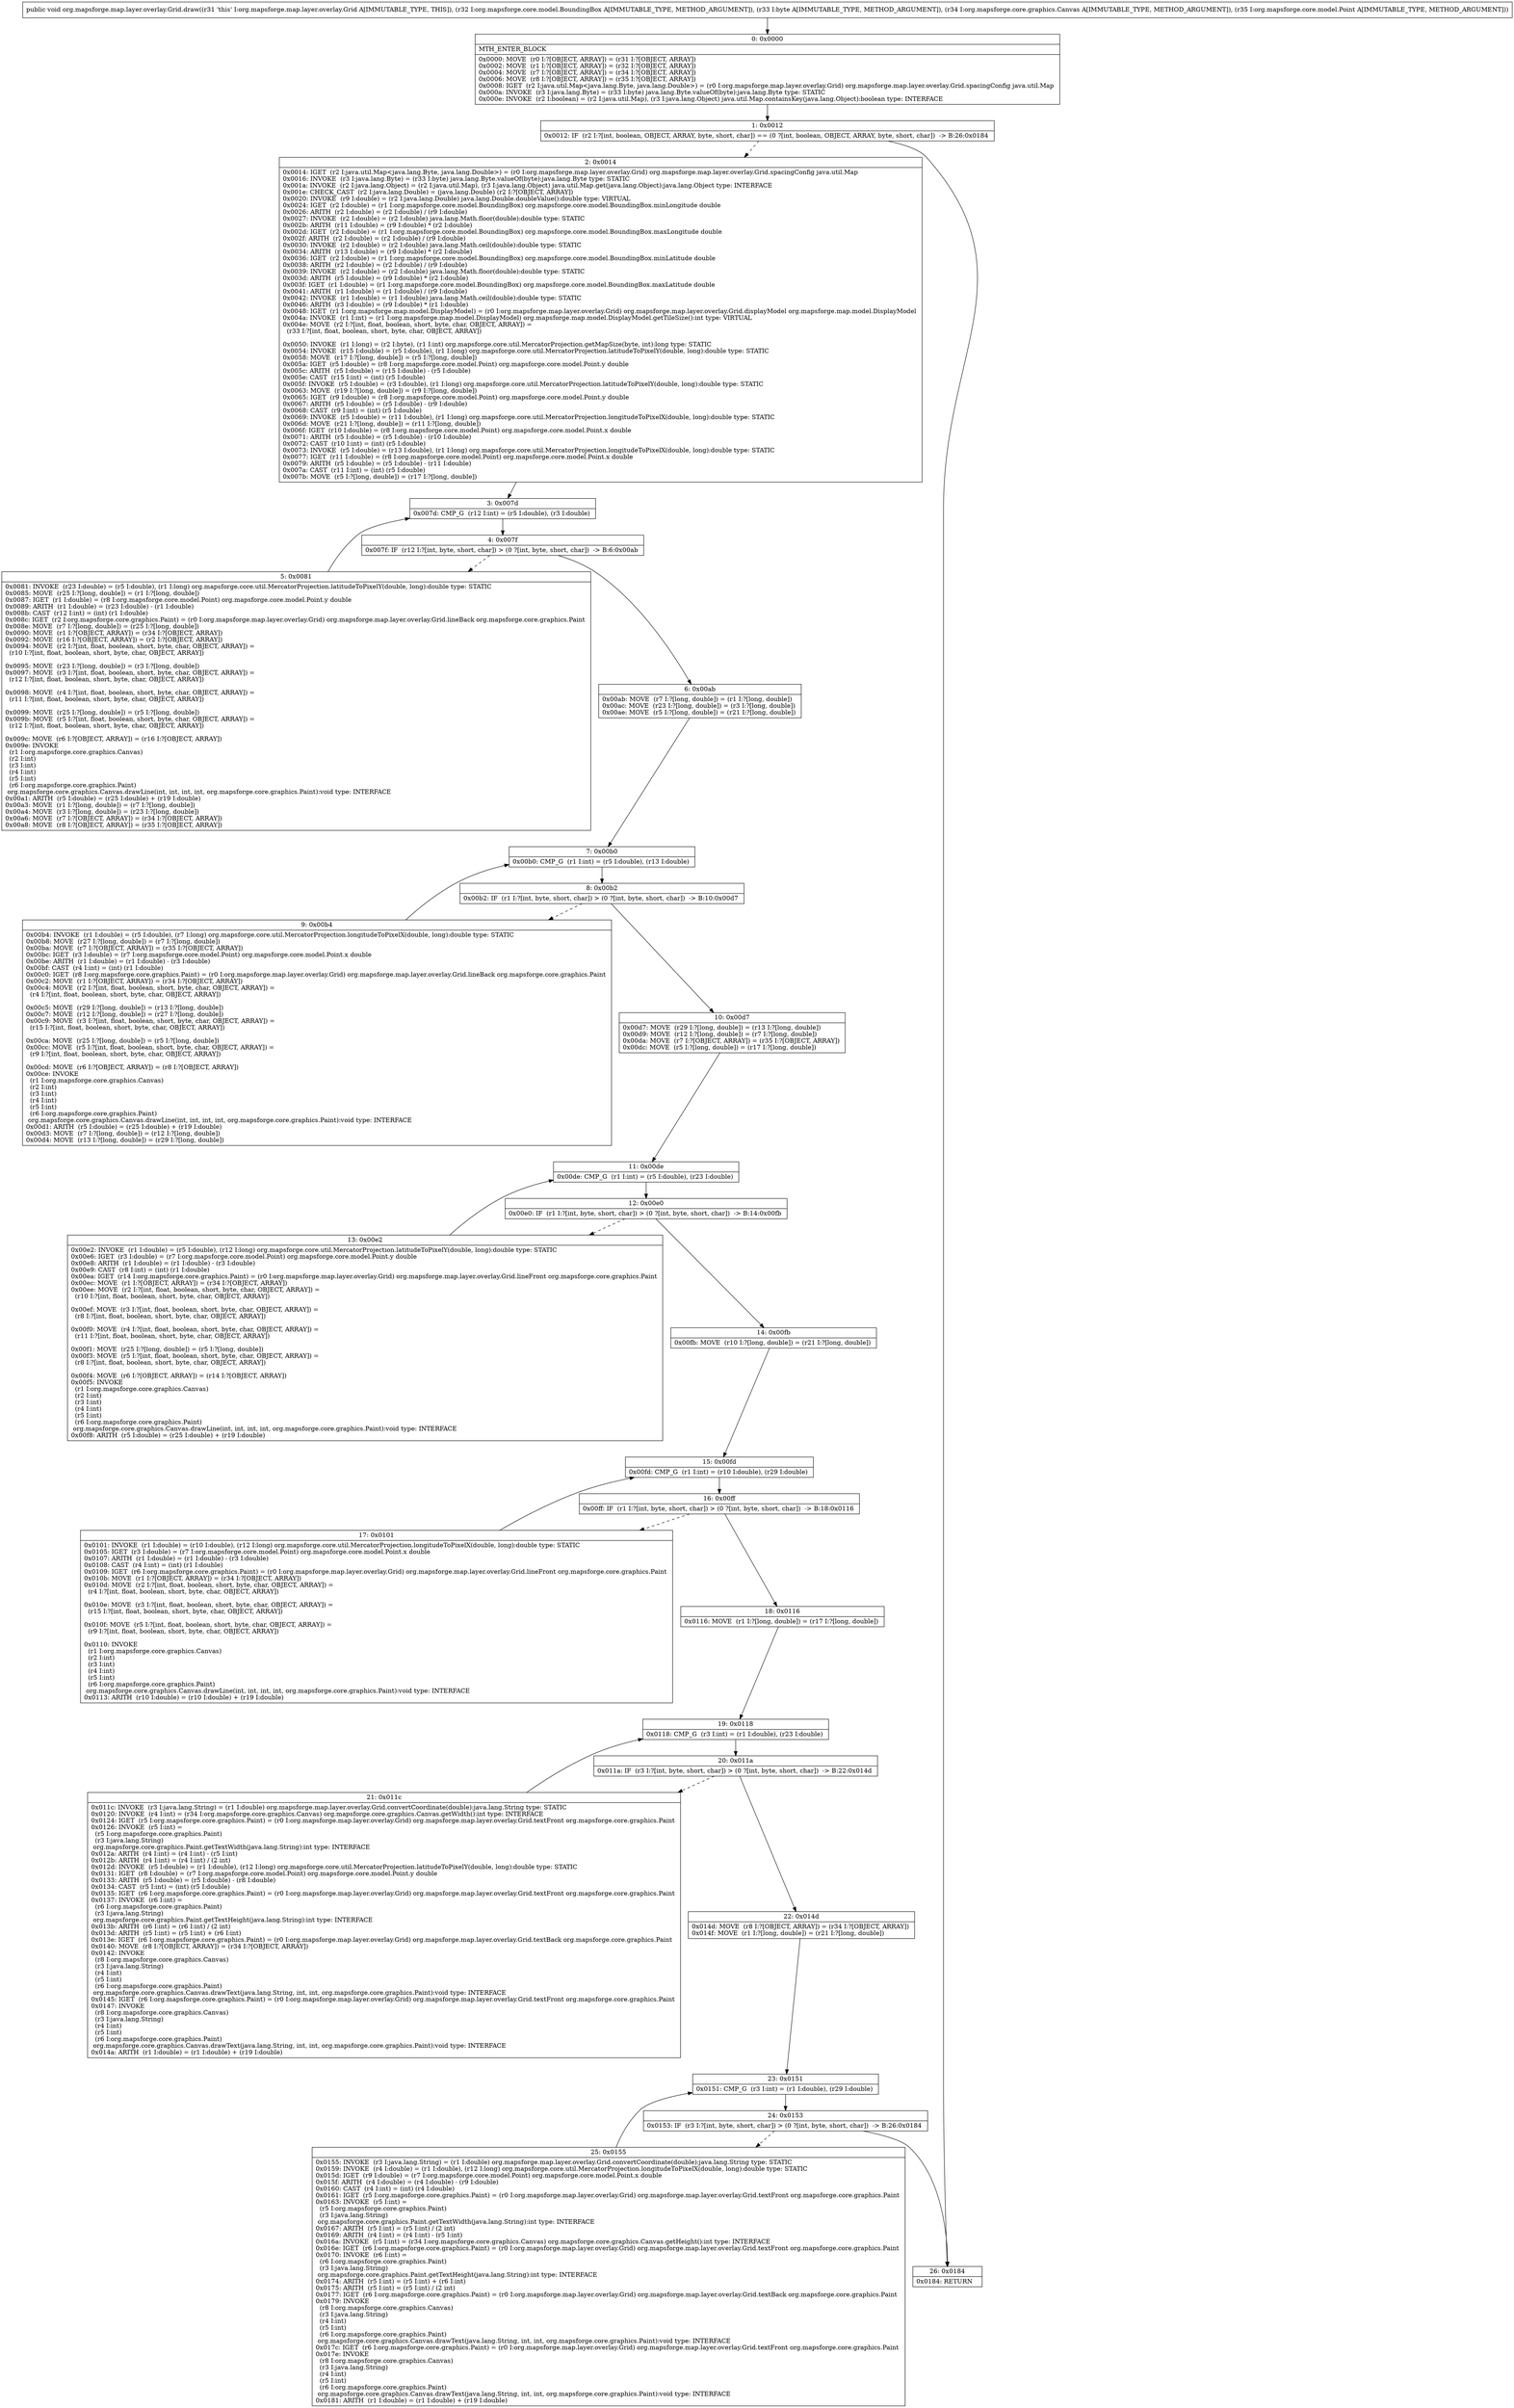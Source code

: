 digraph "CFG fororg.mapsforge.map.layer.overlay.Grid.draw(Lorg\/mapsforge\/core\/model\/BoundingBox;BLorg\/mapsforge\/core\/graphics\/Canvas;Lorg\/mapsforge\/core\/model\/Point;)V" {
Node_0 [shape=record,label="{0\:\ 0x0000|MTH_ENTER_BLOCK\l|0x0000: MOVE  (r0 I:?[OBJECT, ARRAY]) = (r31 I:?[OBJECT, ARRAY]) \l0x0002: MOVE  (r1 I:?[OBJECT, ARRAY]) = (r32 I:?[OBJECT, ARRAY]) \l0x0004: MOVE  (r7 I:?[OBJECT, ARRAY]) = (r34 I:?[OBJECT, ARRAY]) \l0x0006: MOVE  (r8 I:?[OBJECT, ARRAY]) = (r35 I:?[OBJECT, ARRAY]) \l0x0008: IGET  (r2 I:java.util.Map\<java.lang.Byte, java.lang.Double\>) = (r0 I:org.mapsforge.map.layer.overlay.Grid) org.mapsforge.map.layer.overlay.Grid.spacingConfig java.util.Map \l0x000a: INVOKE  (r3 I:java.lang.Byte) = (r33 I:byte) java.lang.Byte.valueOf(byte):java.lang.Byte type: STATIC \l0x000e: INVOKE  (r2 I:boolean) = (r2 I:java.util.Map), (r3 I:java.lang.Object) java.util.Map.containsKey(java.lang.Object):boolean type: INTERFACE \l}"];
Node_1 [shape=record,label="{1\:\ 0x0012|0x0012: IF  (r2 I:?[int, boolean, OBJECT, ARRAY, byte, short, char]) == (0 ?[int, boolean, OBJECT, ARRAY, byte, short, char])  \-\> B:26:0x0184 \l}"];
Node_2 [shape=record,label="{2\:\ 0x0014|0x0014: IGET  (r2 I:java.util.Map\<java.lang.Byte, java.lang.Double\>) = (r0 I:org.mapsforge.map.layer.overlay.Grid) org.mapsforge.map.layer.overlay.Grid.spacingConfig java.util.Map \l0x0016: INVOKE  (r3 I:java.lang.Byte) = (r33 I:byte) java.lang.Byte.valueOf(byte):java.lang.Byte type: STATIC \l0x001a: INVOKE  (r2 I:java.lang.Object) = (r2 I:java.util.Map), (r3 I:java.lang.Object) java.util.Map.get(java.lang.Object):java.lang.Object type: INTERFACE \l0x001e: CHECK_CAST  (r2 I:java.lang.Double) = (java.lang.Double) (r2 I:?[OBJECT, ARRAY]) \l0x0020: INVOKE  (r9 I:double) = (r2 I:java.lang.Double) java.lang.Double.doubleValue():double type: VIRTUAL \l0x0024: IGET  (r2 I:double) = (r1 I:org.mapsforge.core.model.BoundingBox) org.mapsforge.core.model.BoundingBox.minLongitude double \l0x0026: ARITH  (r2 I:double) = (r2 I:double) \/ (r9 I:double) \l0x0027: INVOKE  (r2 I:double) = (r2 I:double) java.lang.Math.floor(double):double type: STATIC \l0x002b: ARITH  (r11 I:double) = (r9 I:double) * (r2 I:double) \l0x002d: IGET  (r2 I:double) = (r1 I:org.mapsforge.core.model.BoundingBox) org.mapsforge.core.model.BoundingBox.maxLongitude double \l0x002f: ARITH  (r2 I:double) = (r2 I:double) \/ (r9 I:double) \l0x0030: INVOKE  (r2 I:double) = (r2 I:double) java.lang.Math.ceil(double):double type: STATIC \l0x0034: ARITH  (r13 I:double) = (r9 I:double) * (r2 I:double) \l0x0036: IGET  (r2 I:double) = (r1 I:org.mapsforge.core.model.BoundingBox) org.mapsforge.core.model.BoundingBox.minLatitude double \l0x0038: ARITH  (r2 I:double) = (r2 I:double) \/ (r9 I:double) \l0x0039: INVOKE  (r2 I:double) = (r2 I:double) java.lang.Math.floor(double):double type: STATIC \l0x003d: ARITH  (r5 I:double) = (r9 I:double) * (r2 I:double) \l0x003f: IGET  (r1 I:double) = (r1 I:org.mapsforge.core.model.BoundingBox) org.mapsforge.core.model.BoundingBox.maxLatitude double \l0x0041: ARITH  (r1 I:double) = (r1 I:double) \/ (r9 I:double) \l0x0042: INVOKE  (r1 I:double) = (r1 I:double) java.lang.Math.ceil(double):double type: STATIC \l0x0046: ARITH  (r3 I:double) = (r9 I:double) * (r1 I:double) \l0x0048: IGET  (r1 I:org.mapsforge.map.model.DisplayModel) = (r0 I:org.mapsforge.map.layer.overlay.Grid) org.mapsforge.map.layer.overlay.Grid.displayModel org.mapsforge.map.model.DisplayModel \l0x004a: INVOKE  (r1 I:int) = (r1 I:org.mapsforge.map.model.DisplayModel) org.mapsforge.map.model.DisplayModel.getTileSize():int type: VIRTUAL \l0x004e: MOVE  (r2 I:?[int, float, boolean, short, byte, char, OBJECT, ARRAY]) = \l  (r33 I:?[int, float, boolean, short, byte, char, OBJECT, ARRAY])\l \l0x0050: INVOKE  (r1 I:long) = (r2 I:byte), (r1 I:int) org.mapsforge.core.util.MercatorProjection.getMapSize(byte, int):long type: STATIC \l0x0054: INVOKE  (r15 I:double) = (r5 I:double), (r1 I:long) org.mapsforge.core.util.MercatorProjection.latitudeToPixelY(double, long):double type: STATIC \l0x0058: MOVE  (r17 I:?[long, double]) = (r5 I:?[long, double]) \l0x005a: IGET  (r5 I:double) = (r8 I:org.mapsforge.core.model.Point) org.mapsforge.core.model.Point.y double \l0x005c: ARITH  (r5 I:double) = (r15 I:double) \- (r5 I:double) \l0x005e: CAST  (r15 I:int) = (int) (r5 I:double) \l0x005f: INVOKE  (r5 I:double) = (r3 I:double), (r1 I:long) org.mapsforge.core.util.MercatorProjection.latitudeToPixelY(double, long):double type: STATIC \l0x0063: MOVE  (r19 I:?[long, double]) = (r9 I:?[long, double]) \l0x0065: IGET  (r9 I:double) = (r8 I:org.mapsforge.core.model.Point) org.mapsforge.core.model.Point.y double \l0x0067: ARITH  (r5 I:double) = (r5 I:double) \- (r9 I:double) \l0x0068: CAST  (r9 I:int) = (int) (r5 I:double) \l0x0069: INVOKE  (r5 I:double) = (r11 I:double), (r1 I:long) org.mapsforge.core.util.MercatorProjection.longitudeToPixelX(double, long):double type: STATIC \l0x006d: MOVE  (r21 I:?[long, double]) = (r11 I:?[long, double]) \l0x006f: IGET  (r10 I:double) = (r8 I:org.mapsforge.core.model.Point) org.mapsforge.core.model.Point.x double \l0x0071: ARITH  (r5 I:double) = (r5 I:double) \- (r10 I:double) \l0x0072: CAST  (r10 I:int) = (int) (r5 I:double) \l0x0073: INVOKE  (r5 I:double) = (r13 I:double), (r1 I:long) org.mapsforge.core.util.MercatorProjection.longitudeToPixelX(double, long):double type: STATIC \l0x0077: IGET  (r11 I:double) = (r8 I:org.mapsforge.core.model.Point) org.mapsforge.core.model.Point.x double \l0x0079: ARITH  (r5 I:double) = (r5 I:double) \- (r11 I:double) \l0x007a: CAST  (r11 I:int) = (int) (r5 I:double) \l0x007b: MOVE  (r5 I:?[long, double]) = (r17 I:?[long, double]) \l}"];
Node_3 [shape=record,label="{3\:\ 0x007d|0x007d: CMP_G  (r12 I:int) = (r5 I:double), (r3 I:double) \l}"];
Node_4 [shape=record,label="{4\:\ 0x007f|0x007f: IF  (r12 I:?[int, byte, short, char]) \> (0 ?[int, byte, short, char])  \-\> B:6:0x00ab \l}"];
Node_5 [shape=record,label="{5\:\ 0x0081|0x0081: INVOKE  (r23 I:double) = (r5 I:double), (r1 I:long) org.mapsforge.core.util.MercatorProjection.latitudeToPixelY(double, long):double type: STATIC \l0x0085: MOVE  (r25 I:?[long, double]) = (r1 I:?[long, double]) \l0x0087: IGET  (r1 I:double) = (r8 I:org.mapsforge.core.model.Point) org.mapsforge.core.model.Point.y double \l0x0089: ARITH  (r1 I:double) = (r23 I:double) \- (r1 I:double) \l0x008b: CAST  (r12 I:int) = (int) (r1 I:double) \l0x008c: IGET  (r2 I:org.mapsforge.core.graphics.Paint) = (r0 I:org.mapsforge.map.layer.overlay.Grid) org.mapsforge.map.layer.overlay.Grid.lineBack org.mapsforge.core.graphics.Paint \l0x008e: MOVE  (r7 I:?[long, double]) = (r25 I:?[long, double]) \l0x0090: MOVE  (r1 I:?[OBJECT, ARRAY]) = (r34 I:?[OBJECT, ARRAY]) \l0x0092: MOVE  (r16 I:?[OBJECT, ARRAY]) = (r2 I:?[OBJECT, ARRAY]) \l0x0094: MOVE  (r2 I:?[int, float, boolean, short, byte, char, OBJECT, ARRAY]) = \l  (r10 I:?[int, float, boolean, short, byte, char, OBJECT, ARRAY])\l \l0x0095: MOVE  (r23 I:?[long, double]) = (r3 I:?[long, double]) \l0x0097: MOVE  (r3 I:?[int, float, boolean, short, byte, char, OBJECT, ARRAY]) = \l  (r12 I:?[int, float, boolean, short, byte, char, OBJECT, ARRAY])\l \l0x0098: MOVE  (r4 I:?[int, float, boolean, short, byte, char, OBJECT, ARRAY]) = \l  (r11 I:?[int, float, boolean, short, byte, char, OBJECT, ARRAY])\l \l0x0099: MOVE  (r25 I:?[long, double]) = (r5 I:?[long, double]) \l0x009b: MOVE  (r5 I:?[int, float, boolean, short, byte, char, OBJECT, ARRAY]) = \l  (r12 I:?[int, float, boolean, short, byte, char, OBJECT, ARRAY])\l \l0x009c: MOVE  (r6 I:?[OBJECT, ARRAY]) = (r16 I:?[OBJECT, ARRAY]) \l0x009e: INVOKE  \l  (r1 I:org.mapsforge.core.graphics.Canvas)\l  (r2 I:int)\l  (r3 I:int)\l  (r4 I:int)\l  (r5 I:int)\l  (r6 I:org.mapsforge.core.graphics.Paint)\l org.mapsforge.core.graphics.Canvas.drawLine(int, int, int, int, org.mapsforge.core.graphics.Paint):void type: INTERFACE \l0x00a1: ARITH  (r5 I:double) = (r25 I:double) + (r19 I:double) \l0x00a3: MOVE  (r1 I:?[long, double]) = (r7 I:?[long, double]) \l0x00a4: MOVE  (r3 I:?[long, double]) = (r23 I:?[long, double]) \l0x00a6: MOVE  (r7 I:?[OBJECT, ARRAY]) = (r34 I:?[OBJECT, ARRAY]) \l0x00a8: MOVE  (r8 I:?[OBJECT, ARRAY]) = (r35 I:?[OBJECT, ARRAY]) \l}"];
Node_6 [shape=record,label="{6\:\ 0x00ab|0x00ab: MOVE  (r7 I:?[long, double]) = (r1 I:?[long, double]) \l0x00ac: MOVE  (r23 I:?[long, double]) = (r3 I:?[long, double]) \l0x00ae: MOVE  (r5 I:?[long, double]) = (r21 I:?[long, double]) \l}"];
Node_7 [shape=record,label="{7\:\ 0x00b0|0x00b0: CMP_G  (r1 I:int) = (r5 I:double), (r13 I:double) \l}"];
Node_8 [shape=record,label="{8\:\ 0x00b2|0x00b2: IF  (r1 I:?[int, byte, short, char]) \> (0 ?[int, byte, short, char])  \-\> B:10:0x00d7 \l}"];
Node_9 [shape=record,label="{9\:\ 0x00b4|0x00b4: INVOKE  (r1 I:double) = (r5 I:double), (r7 I:long) org.mapsforge.core.util.MercatorProjection.longitudeToPixelX(double, long):double type: STATIC \l0x00b8: MOVE  (r27 I:?[long, double]) = (r7 I:?[long, double]) \l0x00ba: MOVE  (r7 I:?[OBJECT, ARRAY]) = (r35 I:?[OBJECT, ARRAY]) \l0x00bc: IGET  (r3 I:double) = (r7 I:org.mapsforge.core.model.Point) org.mapsforge.core.model.Point.x double \l0x00be: ARITH  (r1 I:double) = (r1 I:double) \- (r3 I:double) \l0x00bf: CAST  (r4 I:int) = (int) (r1 I:double) \l0x00c0: IGET  (r8 I:org.mapsforge.core.graphics.Paint) = (r0 I:org.mapsforge.map.layer.overlay.Grid) org.mapsforge.map.layer.overlay.Grid.lineBack org.mapsforge.core.graphics.Paint \l0x00c2: MOVE  (r1 I:?[OBJECT, ARRAY]) = (r34 I:?[OBJECT, ARRAY]) \l0x00c4: MOVE  (r2 I:?[int, float, boolean, short, byte, char, OBJECT, ARRAY]) = \l  (r4 I:?[int, float, boolean, short, byte, char, OBJECT, ARRAY])\l \l0x00c5: MOVE  (r29 I:?[long, double]) = (r13 I:?[long, double]) \l0x00c7: MOVE  (r12 I:?[long, double]) = (r27 I:?[long, double]) \l0x00c9: MOVE  (r3 I:?[int, float, boolean, short, byte, char, OBJECT, ARRAY]) = \l  (r15 I:?[int, float, boolean, short, byte, char, OBJECT, ARRAY])\l \l0x00ca: MOVE  (r25 I:?[long, double]) = (r5 I:?[long, double]) \l0x00cc: MOVE  (r5 I:?[int, float, boolean, short, byte, char, OBJECT, ARRAY]) = \l  (r9 I:?[int, float, boolean, short, byte, char, OBJECT, ARRAY])\l \l0x00cd: MOVE  (r6 I:?[OBJECT, ARRAY]) = (r8 I:?[OBJECT, ARRAY]) \l0x00ce: INVOKE  \l  (r1 I:org.mapsforge.core.graphics.Canvas)\l  (r2 I:int)\l  (r3 I:int)\l  (r4 I:int)\l  (r5 I:int)\l  (r6 I:org.mapsforge.core.graphics.Paint)\l org.mapsforge.core.graphics.Canvas.drawLine(int, int, int, int, org.mapsforge.core.graphics.Paint):void type: INTERFACE \l0x00d1: ARITH  (r5 I:double) = (r25 I:double) + (r19 I:double) \l0x00d3: MOVE  (r7 I:?[long, double]) = (r12 I:?[long, double]) \l0x00d4: MOVE  (r13 I:?[long, double]) = (r29 I:?[long, double]) \l}"];
Node_10 [shape=record,label="{10\:\ 0x00d7|0x00d7: MOVE  (r29 I:?[long, double]) = (r13 I:?[long, double]) \l0x00d9: MOVE  (r12 I:?[long, double]) = (r7 I:?[long, double]) \l0x00da: MOVE  (r7 I:?[OBJECT, ARRAY]) = (r35 I:?[OBJECT, ARRAY]) \l0x00dc: MOVE  (r5 I:?[long, double]) = (r17 I:?[long, double]) \l}"];
Node_11 [shape=record,label="{11\:\ 0x00de|0x00de: CMP_G  (r1 I:int) = (r5 I:double), (r23 I:double) \l}"];
Node_12 [shape=record,label="{12\:\ 0x00e0|0x00e0: IF  (r1 I:?[int, byte, short, char]) \> (0 ?[int, byte, short, char])  \-\> B:14:0x00fb \l}"];
Node_13 [shape=record,label="{13\:\ 0x00e2|0x00e2: INVOKE  (r1 I:double) = (r5 I:double), (r12 I:long) org.mapsforge.core.util.MercatorProjection.latitudeToPixelY(double, long):double type: STATIC \l0x00e6: IGET  (r3 I:double) = (r7 I:org.mapsforge.core.model.Point) org.mapsforge.core.model.Point.y double \l0x00e8: ARITH  (r1 I:double) = (r1 I:double) \- (r3 I:double) \l0x00e9: CAST  (r8 I:int) = (int) (r1 I:double) \l0x00ea: IGET  (r14 I:org.mapsforge.core.graphics.Paint) = (r0 I:org.mapsforge.map.layer.overlay.Grid) org.mapsforge.map.layer.overlay.Grid.lineFront org.mapsforge.core.graphics.Paint \l0x00ec: MOVE  (r1 I:?[OBJECT, ARRAY]) = (r34 I:?[OBJECT, ARRAY]) \l0x00ee: MOVE  (r2 I:?[int, float, boolean, short, byte, char, OBJECT, ARRAY]) = \l  (r10 I:?[int, float, boolean, short, byte, char, OBJECT, ARRAY])\l \l0x00ef: MOVE  (r3 I:?[int, float, boolean, short, byte, char, OBJECT, ARRAY]) = \l  (r8 I:?[int, float, boolean, short, byte, char, OBJECT, ARRAY])\l \l0x00f0: MOVE  (r4 I:?[int, float, boolean, short, byte, char, OBJECT, ARRAY]) = \l  (r11 I:?[int, float, boolean, short, byte, char, OBJECT, ARRAY])\l \l0x00f1: MOVE  (r25 I:?[long, double]) = (r5 I:?[long, double]) \l0x00f3: MOVE  (r5 I:?[int, float, boolean, short, byte, char, OBJECT, ARRAY]) = \l  (r8 I:?[int, float, boolean, short, byte, char, OBJECT, ARRAY])\l \l0x00f4: MOVE  (r6 I:?[OBJECT, ARRAY]) = (r14 I:?[OBJECT, ARRAY]) \l0x00f5: INVOKE  \l  (r1 I:org.mapsforge.core.graphics.Canvas)\l  (r2 I:int)\l  (r3 I:int)\l  (r4 I:int)\l  (r5 I:int)\l  (r6 I:org.mapsforge.core.graphics.Paint)\l org.mapsforge.core.graphics.Canvas.drawLine(int, int, int, int, org.mapsforge.core.graphics.Paint):void type: INTERFACE \l0x00f8: ARITH  (r5 I:double) = (r25 I:double) + (r19 I:double) \l}"];
Node_14 [shape=record,label="{14\:\ 0x00fb|0x00fb: MOVE  (r10 I:?[long, double]) = (r21 I:?[long, double]) \l}"];
Node_15 [shape=record,label="{15\:\ 0x00fd|0x00fd: CMP_G  (r1 I:int) = (r10 I:double), (r29 I:double) \l}"];
Node_16 [shape=record,label="{16\:\ 0x00ff|0x00ff: IF  (r1 I:?[int, byte, short, char]) \> (0 ?[int, byte, short, char])  \-\> B:18:0x0116 \l}"];
Node_17 [shape=record,label="{17\:\ 0x0101|0x0101: INVOKE  (r1 I:double) = (r10 I:double), (r12 I:long) org.mapsforge.core.util.MercatorProjection.longitudeToPixelX(double, long):double type: STATIC \l0x0105: IGET  (r3 I:double) = (r7 I:org.mapsforge.core.model.Point) org.mapsforge.core.model.Point.x double \l0x0107: ARITH  (r1 I:double) = (r1 I:double) \- (r3 I:double) \l0x0108: CAST  (r4 I:int) = (int) (r1 I:double) \l0x0109: IGET  (r6 I:org.mapsforge.core.graphics.Paint) = (r0 I:org.mapsforge.map.layer.overlay.Grid) org.mapsforge.map.layer.overlay.Grid.lineFront org.mapsforge.core.graphics.Paint \l0x010b: MOVE  (r1 I:?[OBJECT, ARRAY]) = (r34 I:?[OBJECT, ARRAY]) \l0x010d: MOVE  (r2 I:?[int, float, boolean, short, byte, char, OBJECT, ARRAY]) = \l  (r4 I:?[int, float, boolean, short, byte, char, OBJECT, ARRAY])\l \l0x010e: MOVE  (r3 I:?[int, float, boolean, short, byte, char, OBJECT, ARRAY]) = \l  (r15 I:?[int, float, boolean, short, byte, char, OBJECT, ARRAY])\l \l0x010f: MOVE  (r5 I:?[int, float, boolean, short, byte, char, OBJECT, ARRAY]) = \l  (r9 I:?[int, float, boolean, short, byte, char, OBJECT, ARRAY])\l \l0x0110: INVOKE  \l  (r1 I:org.mapsforge.core.graphics.Canvas)\l  (r2 I:int)\l  (r3 I:int)\l  (r4 I:int)\l  (r5 I:int)\l  (r6 I:org.mapsforge.core.graphics.Paint)\l org.mapsforge.core.graphics.Canvas.drawLine(int, int, int, int, org.mapsforge.core.graphics.Paint):void type: INTERFACE \l0x0113: ARITH  (r10 I:double) = (r10 I:double) + (r19 I:double) \l}"];
Node_18 [shape=record,label="{18\:\ 0x0116|0x0116: MOVE  (r1 I:?[long, double]) = (r17 I:?[long, double]) \l}"];
Node_19 [shape=record,label="{19\:\ 0x0118|0x0118: CMP_G  (r3 I:int) = (r1 I:double), (r23 I:double) \l}"];
Node_20 [shape=record,label="{20\:\ 0x011a|0x011a: IF  (r3 I:?[int, byte, short, char]) \> (0 ?[int, byte, short, char])  \-\> B:22:0x014d \l}"];
Node_21 [shape=record,label="{21\:\ 0x011c|0x011c: INVOKE  (r3 I:java.lang.String) = (r1 I:double) org.mapsforge.map.layer.overlay.Grid.convertCoordinate(double):java.lang.String type: STATIC \l0x0120: INVOKE  (r4 I:int) = (r34 I:org.mapsforge.core.graphics.Canvas) org.mapsforge.core.graphics.Canvas.getWidth():int type: INTERFACE \l0x0124: IGET  (r5 I:org.mapsforge.core.graphics.Paint) = (r0 I:org.mapsforge.map.layer.overlay.Grid) org.mapsforge.map.layer.overlay.Grid.textFront org.mapsforge.core.graphics.Paint \l0x0126: INVOKE  (r5 I:int) = \l  (r5 I:org.mapsforge.core.graphics.Paint)\l  (r3 I:java.lang.String)\l org.mapsforge.core.graphics.Paint.getTextWidth(java.lang.String):int type: INTERFACE \l0x012a: ARITH  (r4 I:int) = (r4 I:int) \- (r5 I:int) \l0x012b: ARITH  (r4 I:int) = (r4 I:int) \/ (2 int) \l0x012d: INVOKE  (r5 I:double) = (r1 I:double), (r12 I:long) org.mapsforge.core.util.MercatorProjection.latitudeToPixelY(double, long):double type: STATIC \l0x0131: IGET  (r8 I:double) = (r7 I:org.mapsforge.core.model.Point) org.mapsforge.core.model.Point.y double \l0x0133: ARITH  (r5 I:double) = (r5 I:double) \- (r8 I:double) \l0x0134: CAST  (r5 I:int) = (int) (r5 I:double) \l0x0135: IGET  (r6 I:org.mapsforge.core.graphics.Paint) = (r0 I:org.mapsforge.map.layer.overlay.Grid) org.mapsforge.map.layer.overlay.Grid.textFront org.mapsforge.core.graphics.Paint \l0x0137: INVOKE  (r6 I:int) = \l  (r6 I:org.mapsforge.core.graphics.Paint)\l  (r3 I:java.lang.String)\l org.mapsforge.core.graphics.Paint.getTextHeight(java.lang.String):int type: INTERFACE \l0x013b: ARITH  (r6 I:int) = (r6 I:int) \/ (2 int) \l0x013d: ARITH  (r5 I:int) = (r5 I:int) + (r6 I:int) \l0x013e: IGET  (r6 I:org.mapsforge.core.graphics.Paint) = (r0 I:org.mapsforge.map.layer.overlay.Grid) org.mapsforge.map.layer.overlay.Grid.textBack org.mapsforge.core.graphics.Paint \l0x0140: MOVE  (r8 I:?[OBJECT, ARRAY]) = (r34 I:?[OBJECT, ARRAY]) \l0x0142: INVOKE  \l  (r8 I:org.mapsforge.core.graphics.Canvas)\l  (r3 I:java.lang.String)\l  (r4 I:int)\l  (r5 I:int)\l  (r6 I:org.mapsforge.core.graphics.Paint)\l org.mapsforge.core.graphics.Canvas.drawText(java.lang.String, int, int, org.mapsforge.core.graphics.Paint):void type: INTERFACE \l0x0145: IGET  (r6 I:org.mapsforge.core.graphics.Paint) = (r0 I:org.mapsforge.map.layer.overlay.Grid) org.mapsforge.map.layer.overlay.Grid.textFront org.mapsforge.core.graphics.Paint \l0x0147: INVOKE  \l  (r8 I:org.mapsforge.core.graphics.Canvas)\l  (r3 I:java.lang.String)\l  (r4 I:int)\l  (r5 I:int)\l  (r6 I:org.mapsforge.core.graphics.Paint)\l org.mapsforge.core.graphics.Canvas.drawText(java.lang.String, int, int, org.mapsforge.core.graphics.Paint):void type: INTERFACE \l0x014a: ARITH  (r1 I:double) = (r1 I:double) + (r19 I:double) \l}"];
Node_22 [shape=record,label="{22\:\ 0x014d|0x014d: MOVE  (r8 I:?[OBJECT, ARRAY]) = (r34 I:?[OBJECT, ARRAY]) \l0x014f: MOVE  (r1 I:?[long, double]) = (r21 I:?[long, double]) \l}"];
Node_23 [shape=record,label="{23\:\ 0x0151|0x0151: CMP_G  (r3 I:int) = (r1 I:double), (r29 I:double) \l}"];
Node_24 [shape=record,label="{24\:\ 0x0153|0x0153: IF  (r3 I:?[int, byte, short, char]) \> (0 ?[int, byte, short, char])  \-\> B:26:0x0184 \l}"];
Node_25 [shape=record,label="{25\:\ 0x0155|0x0155: INVOKE  (r3 I:java.lang.String) = (r1 I:double) org.mapsforge.map.layer.overlay.Grid.convertCoordinate(double):java.lang.String type: STATIC \l0x0159: INVOKE  (r4 I:double) = (r1 I:double), (r12 I:long) org.mapsforge.core.util.MercatorProjection.longitudeToPixelX(double, long):double type: STATIC \l0x015d: IGET  (r9 I:double) = (r7 I:org.mapsforge.core.model.Point) org.mapsforge.core.model.Point.x double \l0x015f: ARITH  (r4 I:double) = (r4 I:double) \- (r9 I:double) \l0x0160: CAST  (r4 I:int) = (int) (r4 I:double) \l0x0161: IGET  (r5 I:org.mapsforge.core.graphics.Paint) = (r0 I:org.mapsforge.map.layer.overlay.Grid) org.mapsforge.map.layer.overlay.Grid.textFront org.mapsforge.core.graphics.Paint \l0x0163: INVOKE  (r5 I:int) = \l  (r5 I:org.mapsforge.core.graphics.Paint)\l  (r3 I:java.lang.String)\l org.mapsforge.core.graphics.Paint.getTextWidth(java.lang.String):int type: INTERFACE \l0x0167: ARITH  (r5 I:int) = (r5 I:int) \/ (2 int) \l0x0169: ARITH  (r4 I:int) = (r4 I:int) \- (r5 I:int) \l0x016a: INVOKE  (r5 I:int) = (r34 I:org.mapsforge.core.graphics.Canvas) org.mapsforge.core.graphics.Canvas.getHeight():int type: INTERFACE \l0x016e: IGET  (r6 I:org.mapsforge.core.graphics.Paint) = (r0 I:org.mapsforge.map.layer.overlay.Grid) org.mapsforge.map.layer.overlay.Grid.textFront org.mapsforge.core.graphics.Paint \l0x0170: INVOKE  (r6 I:int) = \l  (r6 I:org.mapsforge.core.graphics.Paint)\l  (r3 I:java.lang.String)\l org.mapsforge.core.graphics.Paint.getTextHeight(java.lang.String):int type: INTERFACE \l0x0174: ARITH  (r5 I:int) = (r5 I:int) + (r6 I:int) \l0x0175: ARITH  (r5 I:int) = (r5 I:int) \/ (2 int) \l0x0177: IGET  (r6 I:org.mapsforge.core.graphics.Paint) = (r0 I:org.mapsforge.map.layer.overlay.Grid) org.mapsforge.map.layer.overlay.Grid.textBack org.mapsforge.core.graphics.Paint \l0x0179: INVOKE  \l  (r8 I:org.mapsforge.core.graphics.Canvas)\l  (r3 I:java.lang.String)\l  (r4 I:int)\l  (r5 I:int)\l  (r6 I:org.mapsforge.core.graphics.Paint)\l org.mapsforge.core.graphics.Canvas.drawText(java.lang.String, int, int, org.mapsforge.core.graphics.Paint):void type: INTERFACE \l0x017c: IGET  (r6 I:org.mapsforge.core.graphics.Paint) = (r0 I:org.mapsforge.map.layer.overlay.Grid) org.mapsforge.map.layer.overlay.Grid.textFront org.mapsforge.core.graphics.Paint \l0x017e: INVOKE  \l  (r8 I:org.mapsforge.core.graphics.Canvas)\l  (r3 I:java.lang.String)\l  (r4 I:int)\l  (r5 I:int)\l  (r6 I:org.mapsforge.core.graphics.Paint)\l org.mapsforge.core.graphics.Canvas.drawText(java.lang.String, int, int, org.mapsforge.core.graphics.Paint):void type: INTERFACE \l0x0181: ARITH  (r1 I:double) = (r1 I:double) + (r19 I:double) \l}"];
Node_26 [shape=record,label="{26\:\ 0x0184|0x0184: RETURN   \l}"];
MethodNode[shape=record,label="{public void org.mapsforge.map.layer.overlay.Grid.draw((r31 'this' I:org.mapsforge.map.layer.overlay.Grid A[IMMUTABLE_TYPE, THIS]), (r32 I:org.mapsforge.core.model.BoundingBox A[IMMUTABLE_TYPE, METHOD_ARGUMENT]), (r33 I:byte A[IMMUTABLE_TYPE, METHOD_ARGUMENT]), (r34 I:org.mapsforge.core.graphics.Canvas A[IMMUTABLE_TYPE, METHOD_ARGUMENT]), (r35 I:org.mapsforge.core.model.Point A[IMMUTABLE_TYPE, METHOD_ARGUMENT])) }"];
MethodNode -> Node_0;
Node_0 -> Node_1;
Node_1 -> Node_2[style=dashed];
Node_1 -> Node_26;
Node_2 -> Node_3;
Node_3 -> Node_4;
Node_4 -> Node_5[style=dashed];
Node_4 -> Node_6;
Node_5 -> Node_3;
Node_6 -> Node_7;
Node_7 -> Node_8;
Node_8 -> Node_9[style=dashed];
Node_8 -> Node_10;
Node_9 -> Node_7;
Node_10 -> Node_11;
Node_11 -> Node_12;
Node_12 -> Node_13[style=dashed];
Node_12 -> Node_14;
Node_13 -> Node_11;
Node_14 -> Node_15;
Node_15 -> Node_16;
Node_16 -> Node_17[style=dashed];
Node_16 -> Node_18;
Node_17 -> Node_15;
Node_18 -> Node_19;
Node_19 -> Node_20;
Node_20 -> Node_21[style=dashed];
Node_20 -> Node_22;
Node_21 -> Node_19;
Node_22 -> Node_23;
Node_23 -> Node_24;
Node_24 -> Node_25[style=dashed];
Node_24 -> Node_26;
Node_25 -> Node_23;
}

